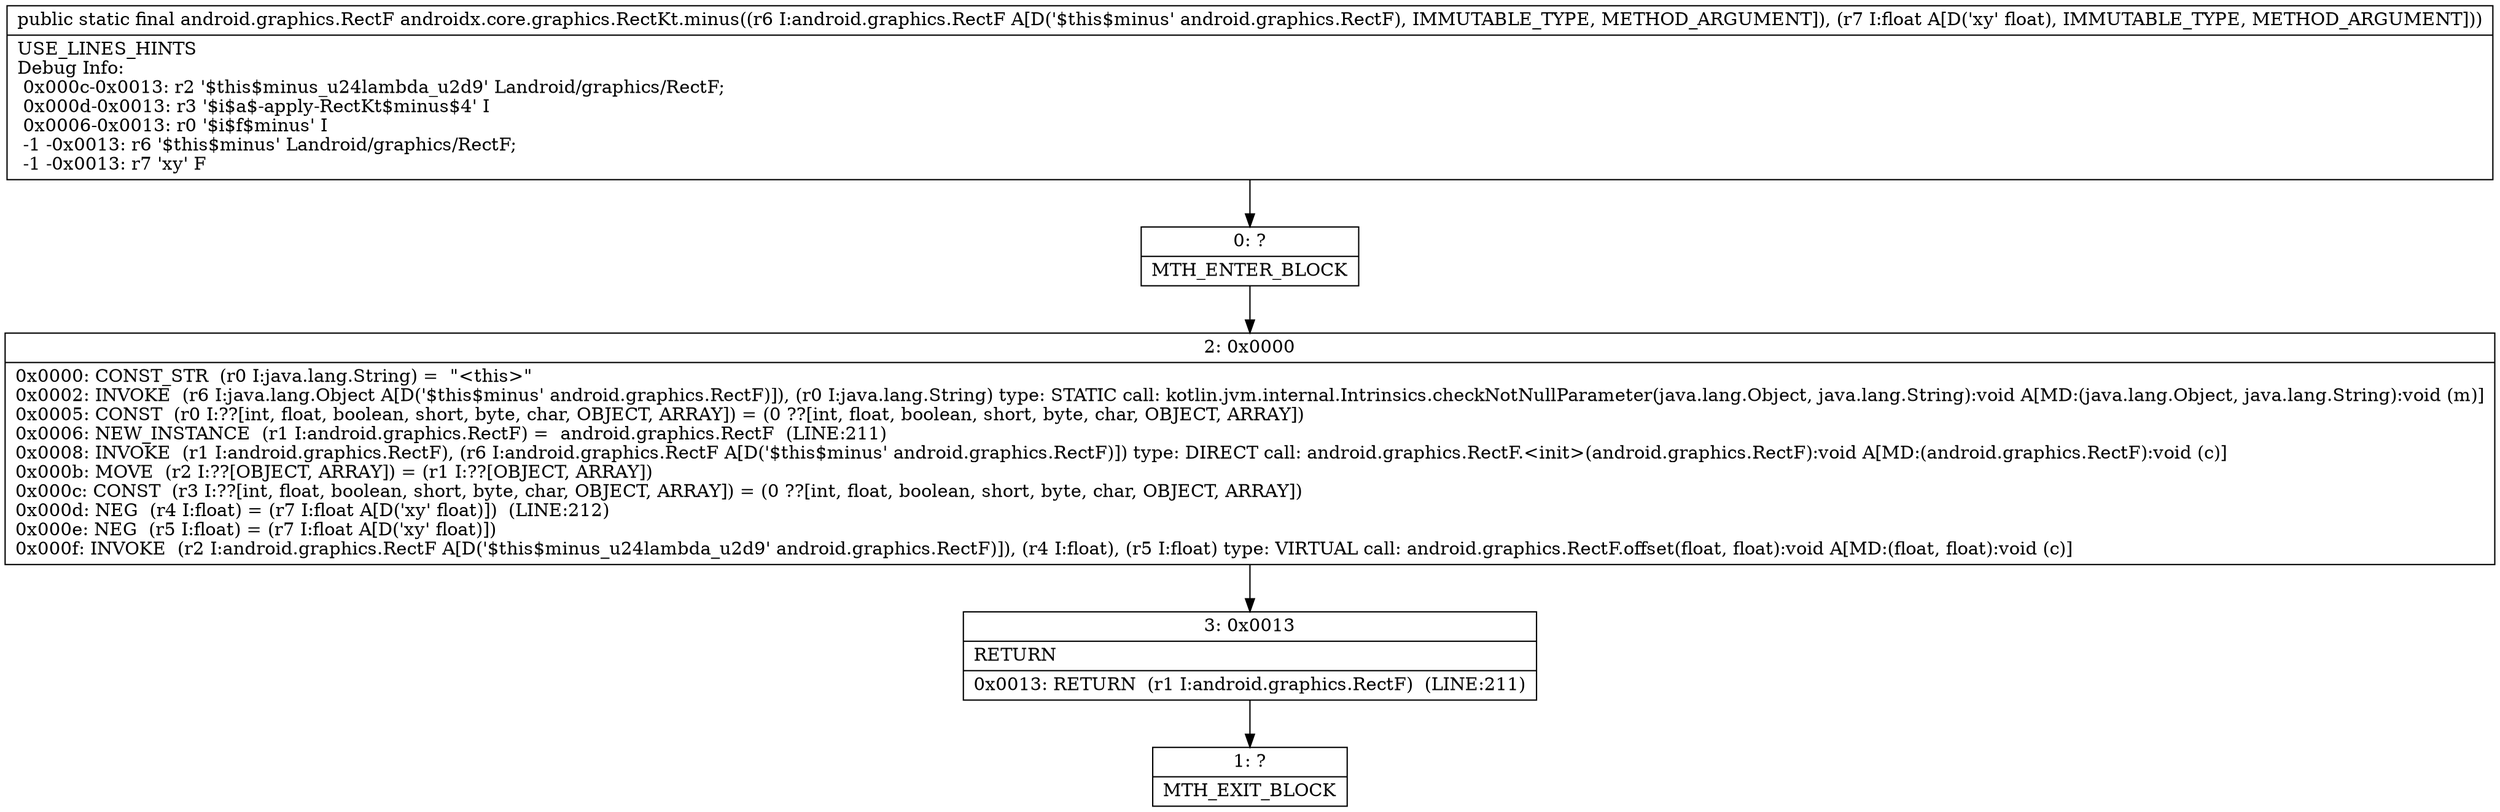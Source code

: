 digraph "CFG forandroidx.core.graphics.RectKt.minus(Landroid\/graphics\/RectF;F)Landroid\/graphics\/RectF;" {
Node_0 [shape=record,label="{0\:\ ?|MTH_ENTER_BLOCK\l}"];
Node_2 [shape=record,label="{2\:\ 0x0000|0x0000: CONST_STR  (r0 I:java.lang.String) =  \"\<this\>\" \l0x0002: INVOKE  (r6 I:java.lang.Object A[D('$this$minus' android.graphics.RectF)]), (r0 I:java.lang.String) type: STATIC call: kotlin.jvm.internal.Intrinsics.checkNotNullParameter(java.lang.Object, java.lang.String):void A[MD:(java.lang.Object, java.lang.String):void (m)]\l0x0005: CONST  (r0 I:??[int, float, boolean, short, byte, char, OBJECT, ARRAY]) = (0 ??[int, float, boolean, short, byte, char, OBJECT, ARRAY]) \l0x0006: NEW_INSTANCE  (r1 I:android.graphics.RectF) =  android.graphics.RectF  (LINE:211)\l0x0008: INVOKE  (r1 I:android.graphics.RectF), (r6 I:android.graphics.RectF A[D('$this$minus' android.graphics.RectF)]) type: DIRECT call: android.graphics.RectF.\<init\>(android.graphics.RectF):void A[MD:(android.graphics.RectF):void (c)]\l0x000b: MOVE  (r2 I:??[OBJECT, ARRAY]) = (r1 I:??[OBJECT, ARRAY]) \l0x000c: CONST  (r3 I:??[int, float, boolean, short, byte, char, OBJECT, ARRAY]) = (0 ??[int, float, boolean, short, byte, char, OBJECT, ARRAY]) \l0x000d: NEG  (r4 I:float) = (r7 I:float A[D('xy' float)])  (LINE:212)\l0x000e: NEG  (r5 I:float) = (r7 I:float A[D('xy' float)]) \l0x000f: INVOKE  (r2 I:android.graphics.RectF A[D('$this$minus_u24lambda_u2d9' android.graphics.RectF)]), (r4 I:float), (r5 I:float) type: VIRTUAL call: android.graphics.RectF.offset(float, float):void A[MD:(float, float):void (c)]\l}"];
Node_3 [shape=record,label="{3\:\ 0x0013|RETURN\l|0x0013: RETURN  (r1 I:android.graphics.RectF)  (LINE:211)\l}"];
Node_1 [shape=record,label="{1\:\ ?|MTH_EXIT_BLOCK\l}"];
MethodNode[shape=record,label="{public static final android.graphics.RectF androidx.core.graphics.RectKt.minus((r6 I:android.graphics.RectF A[D('$this$minus' android.graphics.RectF), IMMUTABLE_TYPE, METHOD_ARGUMENT]), (r7 I:float A[D('xy' float), IMMUTABLE_TYPE, METHOD_ARGUMENT]))  | USE_LINES_HINTS\lDebug Info:\l  0x000c\-0x0013: r2 '$this$minus_u24lambda_u2d9' Landroid\/graphics\/RectF;\l  0x000d\-0x0013: r3 '$i$a$\-apply\-RectKt$minus$4' I\l  0x0006\-0x0013: r0 '$i$f$minus' I\l  \-1 \-0x0013: r6 '$this$minus' Landroid\/graphics\/RectF;\l  \-1 \-0x0013: r7 'xy' F\l}"];
MethodNode -> Node_0;Node_0 -> Node_2;
Node_2 -> Node_3;
Node_3 -> Node_1;
}

